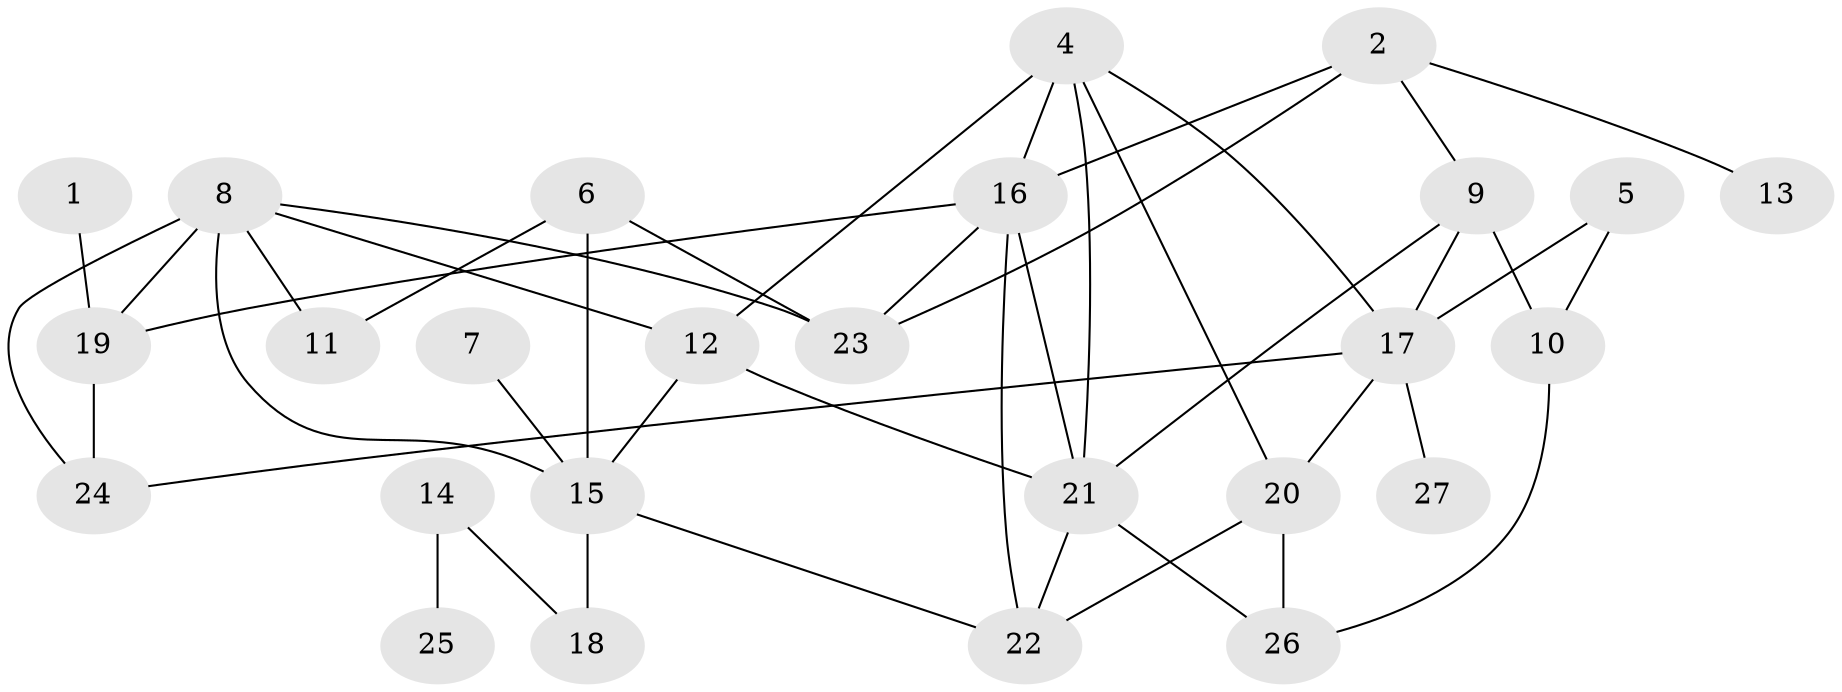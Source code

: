 // original degree distribution, {4: 0.09259259259259259, 2: 0.24074074074074073, 6: 0.037037037037037035, 5: 0.07407407407407407, 3: 0.3148148148148148, 1: 0.16666666666666666, 8: 0.018518518518518517, 7: 0.037037037037037035, 0: 0.018518518518518517}
// Generated by graph-tools (version 1.1) at 2025/00/03/09/25 03:00:50]
// undirected, 26 vertices, 44 edges
graph export_dot {
graph [start="1"]
  node [color=gray90,style=filled];
  1;
  2;
  4;
  5;
  6;
  7;
  8;
  9;
  10;
  11;
  12;
  13;
  14;
  15;
  16;
  17;
  18;
  19;
  20;
  21;
  22;
  23;
  24;
  25;
  26;
  27;
  1 -- 19 [weight=1.0];
  2 -- 9 [weight=1.0];
  2 -- 13 [weight=1.0];
  2 -- 16 [weight=1.0];
  2 -- 23 [weight=1.0];
  4 -- 12 [weight=1.0];
  4 -- 16 [weight=2.0];
  4 -- 17 [weight=1.0];
  4 -- 20 [weight=1.0];
  4 -- 21 [weight=1.0];
  5 -- 10 [weight=1.0];
  5 -- 17 [weight=1.0];
  6 -- 11 [weight=1.0];
  6 -- 15 [weight=2.0];
  6 -- 23 [weight=2.0];
  7 -- 15 [weight=1.0];
  8 -- 11 [weight=1.0];
  8 -- 12 [weight=1.0];
  8 -- 15 [weight=1.0];
  8 -- 19 [weight=1.0];
  8 -- 23 [weight=1.0];
  8 -- 24 [weight=2.0];
  9 -- 10 [weight=1.0];
  9 -- 17 [weight=1.0];
  9 -- 21 [weight=1.0];
  10 -- 26 [weight=1.0];
  12 -- 15 [weight=1.0];
  12 -- 21 [weight=1.0];
  14 -- 18 [weight=1.0];
  14 -- 25 [weight=1.0];
  15 -- 18 [weight=1.0];
  15 -- 22 [weight=1.0];
  16 -- 19 [weight=1.0];
  16 -- 21 [weight=2.0];
  16 -- 22 [weight=1.0];
  16 -- 23 [weight=2.0];
  17 -- 20 [weight=2.0];
  17 -- 24 [weight=2.0];
  17 -- 27 [weight=1.0];
  19 -- 24 [weight=1.0];
  20 -- 22 [weight=1.0];
  20 -- 26 [weight=1.0];
  21 -- 22 [weight=1.0];
  21 -- 26 [weight=1.0];
}
